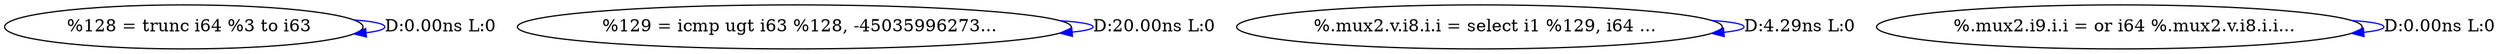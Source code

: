 digraph {
Node0x30faf10[label="  %128 = trunc i64 %3 to i63"];
Node0x30faf10 -> Node0x30faf10[label="D:0.00ns L:0",color=blue];
Node0x30faff0[label="  %129 = icmp ugt i63 %128, -45035996273..."];
Node0x30faff0 -> Node0x30faff0[label="D:20.00ns L:0",color=blue];
Node0x30fb0d0[label="  %.mux2.v.i8.i.i = select i1 %129, i64 ..."];
Node0x30fb0d0 -> Node0x30fb0d0[label="D:4.29ns L:0",color=blue];
Node0x30fb1b0[label="  %.mux2.i9.i.i = or i64 %.mux2.v.i8.i.i..."];
Node0x30fb1b0 -> Node0x30fb1b0[label="D:0.00ns L:0",color=blue];
}
